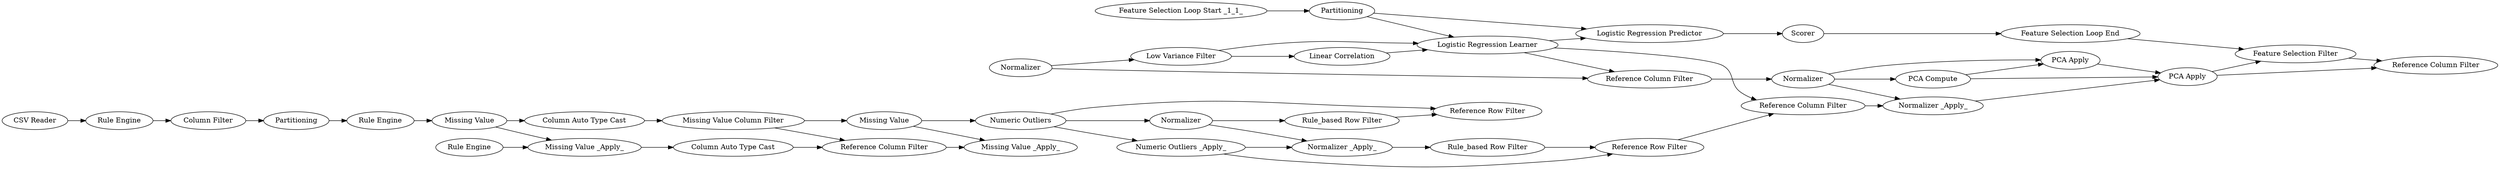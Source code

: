 digraph {
	6 -> 55
	53 -> 200
	55 -> 801
	6 -> 54
	819 -> 788
	57 -> 58
	801 -> 819
	784 -> 786
	54 -> 56
	82 -> 66
	23 -> 26
	780 -> 786
	61 -> 788
	56 -> 2
	63 -> 64
	799 -> 53
	58 -> 62
	8 -> 6
	66 -> 780
	819 -> 58
	786 -> 61
	57 -> 62
	66 -> 785
	200 -> 55
	60 -> 23
	62 -> 3
	77 -> 78
	78 -> 80
	81 -> 72
	81 -> 82
	780 -> 778
	72 -> 73
	66 -> 774
	62 -> 823
	26 -> 24
	55 -> 54
	774 -> 778
	24 -> 77
	788 -> 62
	778 -> 784
	819 -> 57
	3 -> 823
	83 -> 72
	78 -> 64
	82 -> 73
	80 -> 81
	775 -> 785
	53 -> 55
	799 -> 801
	55 -> 61
	2 -> 3
	774 -> 775
	64 -> 83
	784 [label="Rule_based Row Filter"]
	57 [label="PCA Compute"]
	55 [label="Logistic Regression Learner"]
	774 [label=Normalizer]
	823 [label="Reference Column Filter"]
	26 [label="Column Filter"]
	58 [label="PCA Apply"]
	8 [label="Feature Selection Loop Start _1_1_"]
	819 [label=Normalizer]
	200 [label="Linear Correlation"]
	3 [label="Feature Selection Filter"]
	78 [label="Missing Value"]
	24 [label=Partitioning]
	64 [label="Missing Value _Apply_"]
	778 [label="Normalizer _Apply_"]
	56 [label=Scorer]
	775 [label="Rule_based Row Filter"]
	6 [label=Partitioning]
	54 [label="Logistic Regression Predictor"]
	785 [label="Reference Row Filter"]
	53 [label="Low Variance Filter"]
	72 [label="Reference Column Filter"]
	23 [label="Rule Engine"]
	63 [label="Rule Engine"]
	77 [label="Rule Engine"]
	61 [label="Reference Column Filter"]
	83 [label="Column Auto Type Cast"]
	799 [label=Normalizer]
	60 [label="CSV Reader"]
	81 [label="Missing Value Column Filter"]
	801 [label="Reference Column Filter"]
	66 [label="Numeric Outliers"]
	62 [label="PCA Apply"]
	82 [label="Missing Value"]
	788 [label="Normalizer _Apply_"]
	80 [label="Column Auto Type Cast"]
	73 [label="Missing Value _Apply_"]
	786 [label="Reference Row Filter"]
	2 [label="Feature Selection Loop End"]
	780 [label="Numeric Outliers _Apply_"]
	rankdir=LR
}
